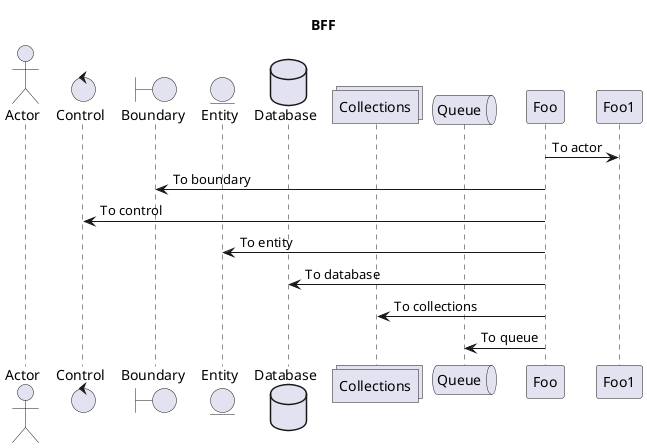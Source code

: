 @startuml
title BFF
actor       Actor       as EmployeeController
control     Control     as Foo3
boundary    Boundary    as Foo2

entity      Entity      as Foo4
database    Database    as Foo5
collections Collections as Foo6
queue       Queue       as Foo7
Foo -> Foo1 : To actor
Foo -> Foo2 : To boundary
Foo -> Foo3 : To control
Foo -> Foo4 : To entity
Foo -> Foo5 : To database
Foo -> Foo6 : To collections
Foo -> Foo7: To queue
@enduml